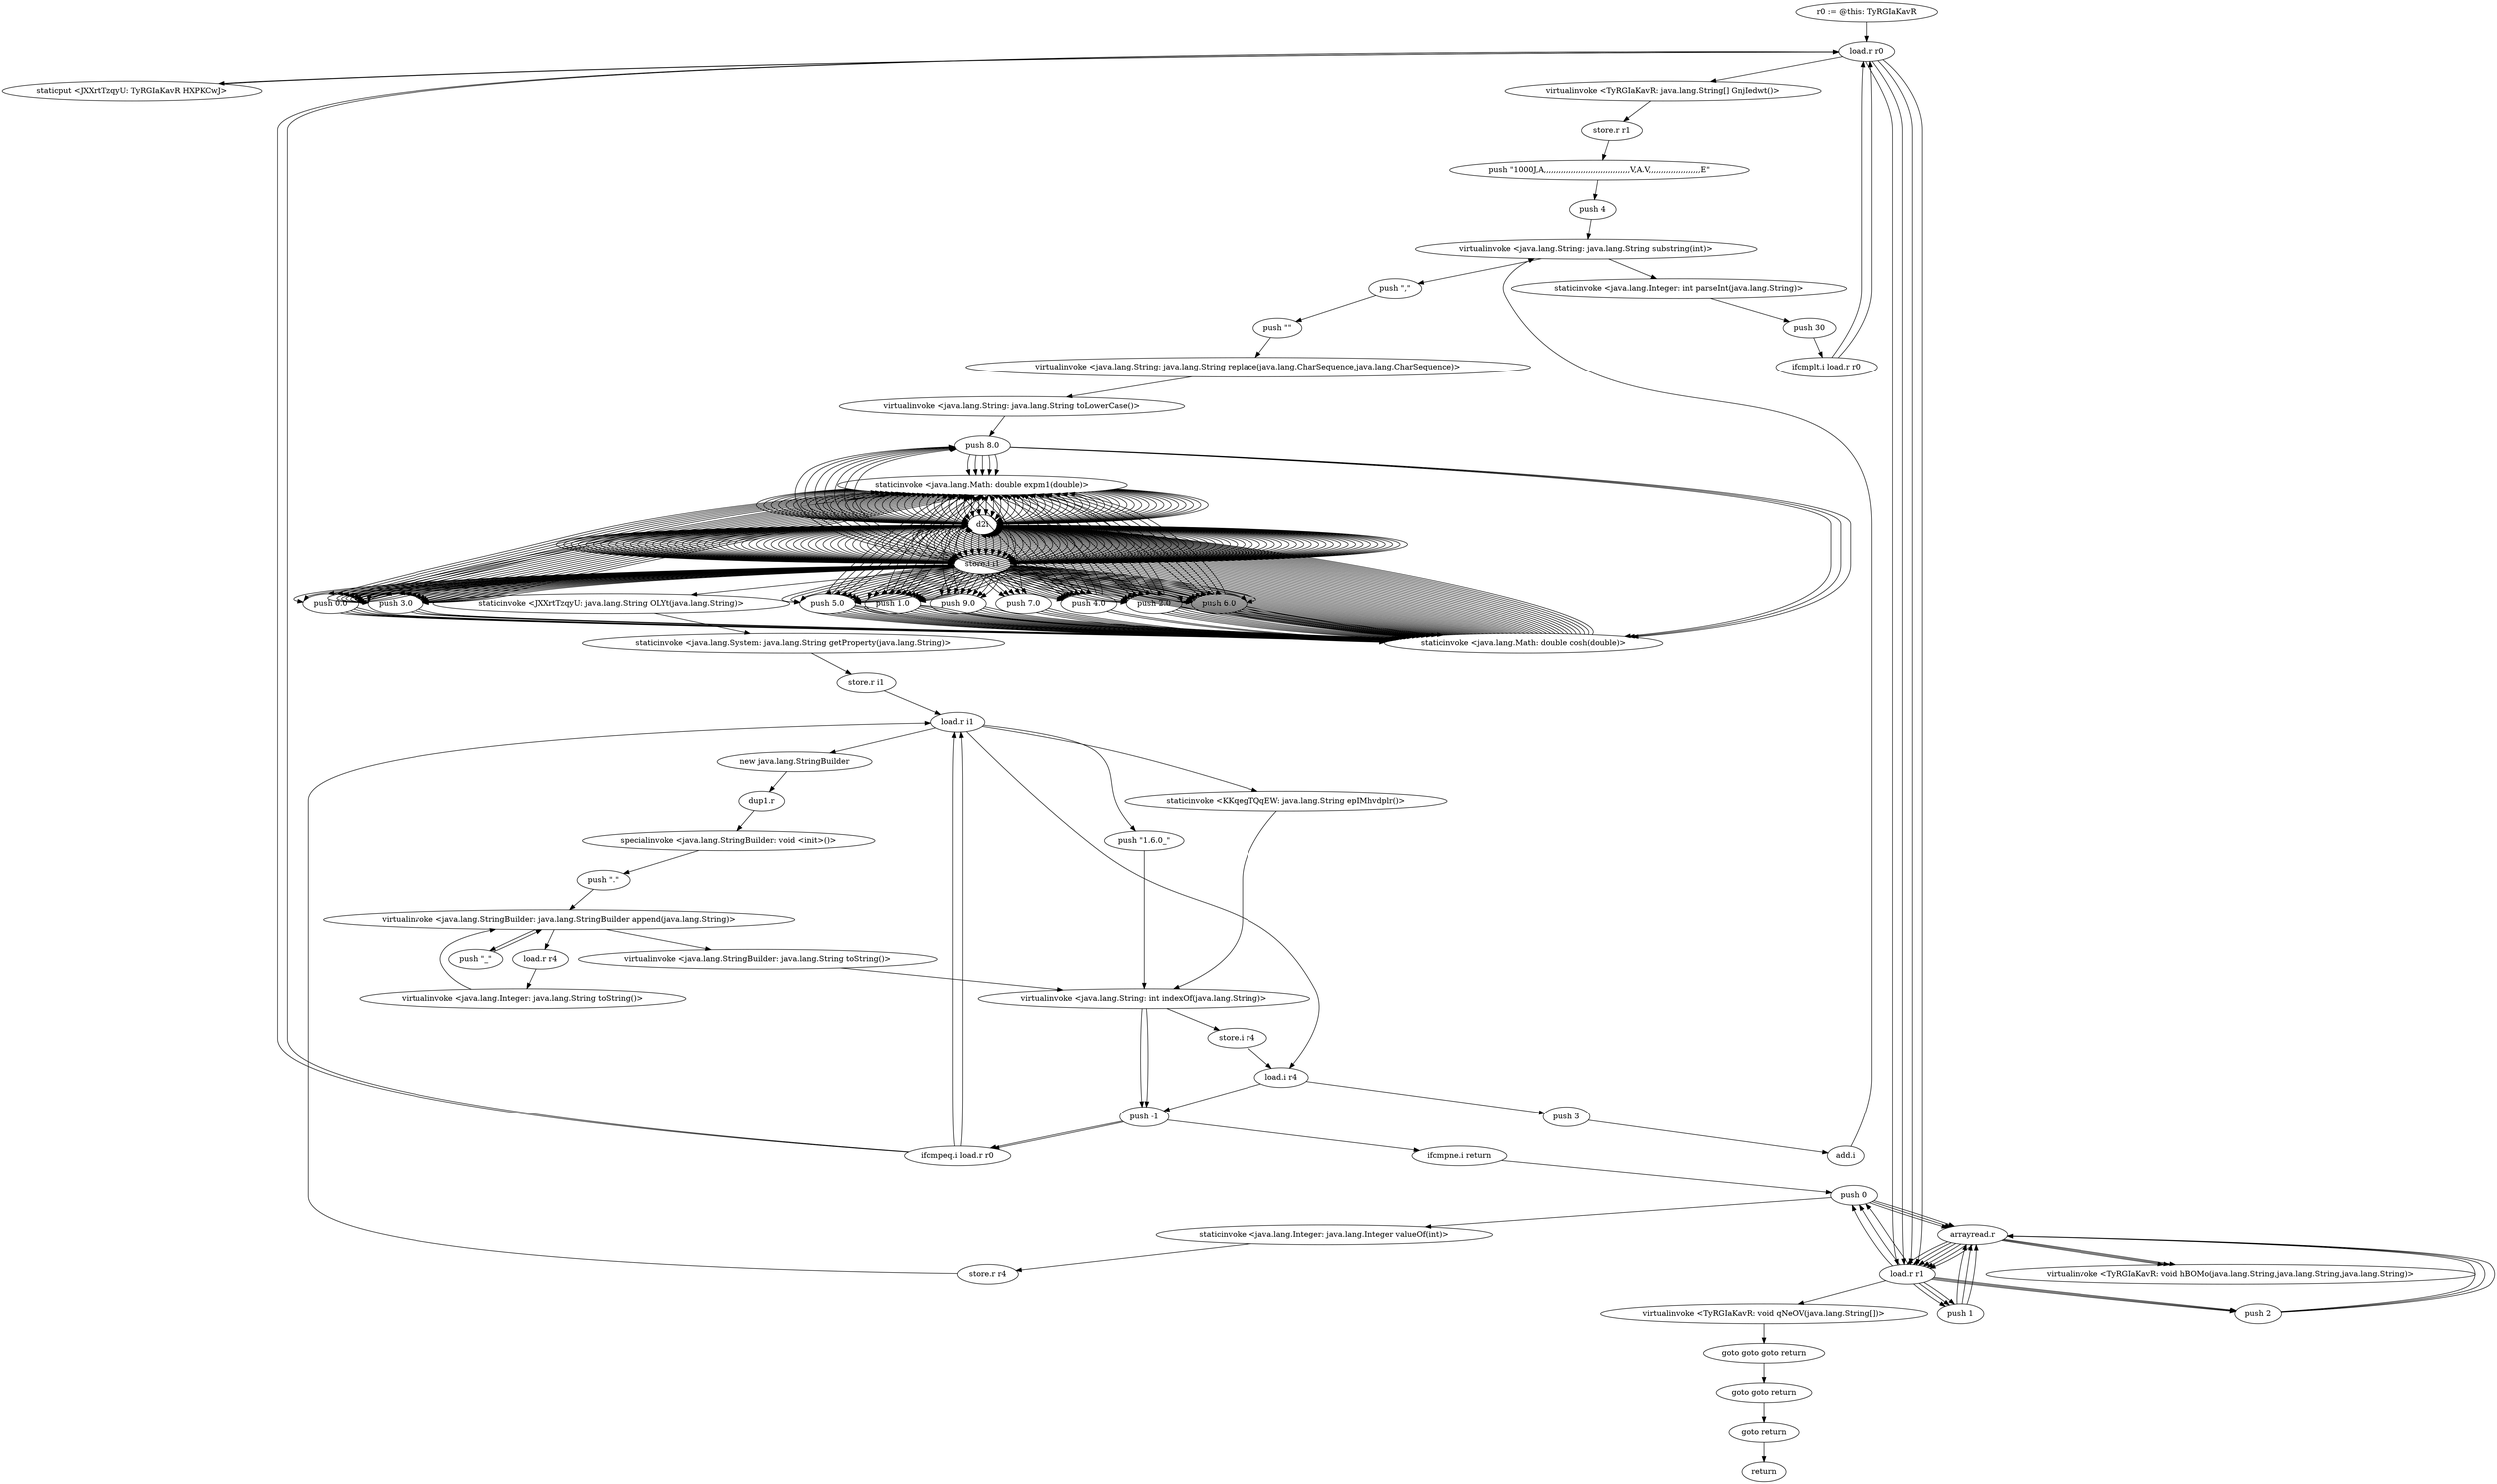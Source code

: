 digraph "" {
    "r0 := @this: TyRGIaKavR"
    "load.r r0"
    "r0 := @this: TyRGIaKavR"->"load.r r0";
    "staticput <JXXrtTzqyU: TyRGIaKavR HXPKCwJ>"
    "load.r r0"->"staticput <JXXrtTzqyU: TyRGIaKavR HXPKCwJ>";
    "staticput <JXXrtTzqyU: TyRGIaKavR HXPKCwJ>"->"load.r r0";
    "virtualinvoke <TyRGIaKavR: java.lang.String[] GnjIedwt()>"
    "load.r r0"->"virtualinvoke <TyRGIaKavR: java.lang.String[] GnjIedwt()>";
    "store.r r1"
    "virtualinvoke <TyRGIaKavR: java.lang.String[] GnjIedwt()>"->"store.r r1";
    "push \"1000J,A,,,,,,,,,,,,,,,,,,,,,,,,,,,,,,,,,,,V,A.V,,,,,,,,,,,,,,,,,,,,,E\""
    "store.r r1"->"push \"1000J,A,,,,,,,,,,,,,,,,,,,,,,,,,,,,,,,,,,,V,A.V,,,,,,,,,,,,,,,,,,,,,E\"";
    "push 4"
    "push \"1000J,A,,,,,,,,,,,,,,,,,,,,,,,,,,,,,,,,,,,V,A.V,,,,,,,,,,,,,,,,,,,,,E\""->"push 4";
    "virtualinvoke <java.lang.String: java.lang.String substring(int)>"
    "push 4"->"virtualinvoke <java.lang.String: java.lang.String substring(int)>";
    "push \",\""
    "virtualinvoke <java.lang.String: java.lang.String substring(int)>"->"push \",\"";
    "push \"\""
    "push \",\""->"push \"\"";
    "virtualinvoke <java.lang.String: java.lang.String replace(java.lang.CharSequence,java.lang.CharSequence)>"
    "push \"\""->"virtualinvoke <java.lang.String: java.lang.String replace(java.lang.CharSequence,java.lang.CharSequence)>";
    "virtualinvoke <java.lang.String: java.lang.String toLowerCase()>"
    "virtualinvoke <java.lang.String: java.lang.String replace(java.lang.CharSequence,java.lang.CharSequence)>"->"virtualinvoke <java.lang.String: java.lang.String toLowerCase()>";
    "push 8.0"
    "virtualinvoke <java.lang.String: java.lang.String toLowerCase()>"->"push 8.0";
    "staticinvoke <java.lang.Math: double expm1(double)>"
    "push 8.0"->"staticinvoke <java.lang.Math: double expm1(double)>";
    "d2i"
    "staticinvoke <java.lang.Math: double expm1(double)>"->"d2i";
    "store.i i1"
    "d2i"->"store.i i1";
    "push 1.0"
    "store.i i1"->"push 1.0";
    "staticinvoke <java.lang.Math: double cosh(double)>"
    "push 1.0"->"staticinvoke <java.lang.Math: double cosh(double)>";
    "staticinvoke <java.lang.Math: double cosh(double)>"->"d2i";
    "d2i"->"store.i i1";
    "push 6.0"
    "store.i i1"->"push 6.0";
    "push 6.0"->"staticinvoke <java.lang.Math: double expm1(double)>";
    "staticinvoke <java.lang.Math: double expm1(double)>"->"d2i";
    "d2i"->"store.i i1";
    "store.i i1"->"push 6.0";
    "push 6.0"->"staticinvoke <java.lang.Math: double expm1(double)>";
    "staticinvoke <java.lang.Math: double expm1(double)>"->"d2i";
    "d2i"->"store.i i1";
    "push 0.0"
    "store.i i1"->"push 0.0";
    "push 0.0"->"staticinvoke <java.lang.Math: double cosh(double)>";
    "staticinvoke <java.lang.Math: double cosh(double)>"->"d2i";
    "d2i"->"store.i i1";
    "push 3.0"
    "store.i i1"->"push 3.0";
    "push 3.0"->"staticinvoke <java.lang.Math: double expm1(double)>";
    "staticinvoke <java.lang.Math: double expm1(double)>"->"d2i";
    "d2i"->"store.i i1";
    "store.i i1"->"push 6.0";
    "push 6.0"->"staticinvoke <java.lang.Math: double expm1(double)>";
    "staticinvoke <java.lang.Math: double expm1(double)>"->"d2i";
    "d2i"->"store.i i1";
    "store.i i1"->"push 8.0";
    "push 8.0"->"staticinvoke <java.lang.Math: double cosh(double)>";
    "staticinvoke <java.lang.Math: double cosh(double)>"->"d2i";
    "d2i"->"store.i i1";
    "store.i i1"->"push 3.0";
    "push 3.0"->"staticinvoke <java.lang.Math: double cosh(double)>";
    "staticinvoke <java.lang.Math: double cosh(double)>"->"d2i";
    "d2i"->"store.i i1";
    "push 4.0"
    "store.i i1"->"push 4.0";
    "push 4.0"->"staticinvoke <java.lang.Math: double expm1(double)>";
    "staticinvoke <java.lang.Math: double expm1(double)>"->"d2i";
    "d2i"->"store.i i1";
    "store.i i1"->"push 6.0";
    "push 6.0"->"staticinvoke <java.lang.Math: double cosh(double)>";
    "staticinvoke <java.lang.Math: double cosh(double)>"->"d2i";
    "d2i"->"store.i i1";
    "push 5.0"
    "store.i i1"->"push 5.0";
    "push 5.0"->"staticinvoke <java.lang.Math: double cosh(double)>";
    "staticinvoke <java.lang.Math: double cosh(double)>"->"d2i";
    "d2i"->"store.i i1";
    "store.i i1"->"push 4.0";
    "push 4.0"->"staticinvoke <java.lang.Math: double expm1(double)>";
    "staticinvoke <java.lang.Math: double expm1(double)>"->"d2i";
    "d2i"->"store.i i1";
    "push 9.0"
    "store.i i1"->"push 9.0";
    "push 9.0"->"staticinvoke <java.lang.Math: double cosh(double)>";
    "staticinvoke <java.lang.Math: double cosh(double)>"->"d2i";
    "d2i"->"store.i i1";
    "store.i i1"->"push 1.0";
    "push 1.0"->"staticinvoke <java.lang.Math: double cosh(double)>";
    "staticinvoke <java.lang.Math: double cosh(double)>"->"d2i";
    "d2i"->"store.i i1";
    "push 7.0"
    "store.i i1"->"push 7.0";
    "push 7.0"->"staticinvoke <java.lang.Math: double cosh(double)>";
    "staticinvoke <java.lang.Math: double cosh(double)>"->"d2i";
    "d2i"->"store.i i1";
    "store.i i1"->"push 4.0";
    "push 4.0"->"staticinvoke <java.lang.Math: double cosh(double)>";
    "staticinvoke <java.lang.Math: double cosh(double)>"->"d2i";
    "d2i"->"store.i i1";
    "store.i i1"->"push 6.0";
    "push 6.0"->"staticinvoke <java.lang.Math: double cosh(double)>";
    "staticinvoke <java.lang.Math: double cosh(double)>"->"d2i";
    "d2i"->"store.i i1";
    "push 2.0"
    "store.i i1"->"push 2.0";
    "push 2.0"->"staticinvoke <java.lang.Math: double cosh(double)>";
    "staticinvoke <java.lang.Math: double cosh(double)>"->"d2i";
    "d2i"->"store.i i1";
    "store.i i1"->"push 0.0";
    "push 0.0"->"staticinvoke <java.lang.Math: double expm1(double)>";
    "staticinvoke <java.lang.Math: double expm1(double)>"->"d2i";
    "d2i"->"store.i i1";
    "store.i i1"->"push 5.0";
    "push 5.0"->"staticinvoke <java.lang.Math: double cosh(double)>";
    "staticinvoke <java.lang.Math: double cosh(double)>"->"d2i";
    "d2i"->"store.i i1";
    "store.i i1"->"push 3.0";
    "push 3.0"->"staticinvoke <java.lang.Math: double expm1(double)>";
    "staticinvoke <java.lang.Math: double expm1(double)>"->"d2i";
    "d2i"->"store.i i1";
    "store.i i1"->"push 0.0";
    "push 0.0"->"staticinvoke <java.lang.Math: double expm1(double)>";
    "staticinvoke <java.lang.Math: double expm1(double)>"->"d2i";
    "d2i"->"store.i i1";
    "store.i i1"->"push 2.0";
    "push 2.0"->"staticinvoke <java.lang.Math: double expm1(double)>";
    "staticinvoke <java.lang.Math: double expm1(double)>"->"d2i";
    "d2i"->"store.i i1";
    "store.i i1"->"push 4.0";
    "push 4.0"->"staticinvoke <java.lang.Math: double cosh(double)>";
    "staticinvoke <java.lang.Math: double cosh(double)>"->"d2i";
    "d2i"->"store.i i1";
    "store.i i1"->"push 0.0";
    "push 0.0"->"staticinvoke <java.lang.Math: double cosh(double)>";
    "staticinvoke <java.lang.Math: double cosh(double)>"->"d2i";
    "d2i"->"store.i i1";
    "store.i i1"->"push 0.0";
    "push 0.0"->"staticinvoke <java.lang.Math: double cosh(double)>";
    "staticinvoke <java.lang.Math: double cosh(double)>"->"d2i";
    "d2i"->"store.i i1";
    "store.i i1"->"push 5.0";
    "push 5.0"->"staticinvoke <java.lang.Math: double expm1(double)>";
    "staticinvoke <java.lang.Math: double expm1(double)>"->"d2i";
    "d2i"->"store.i i1";
    "store.i i1"->"push 6.0";
    "push 6.0"->"staticinvoke <java.lang.Math: double expm1(double)>";
    "staticinvoke <java.lang.Math: double expm1(double)>"->"d2i";
    "d2i"->"store.i i1";
    "store.i i1"->"push 0.0";
    "push 0.0"->"staticinvoke <java.lang.Math: double expm1(double)>";
    "staticinvoke <java.lang.Math: double expm1(double)>"->"d2i";
    "d2i"->"store.i i1";
    "store.i i1"->"push 3.0";
    "push 3.0"->"staticinvoke <java.lang.Math: double expm1(double)>";
    "staticinvoke <java.lang.Math: double expm1(double)>"->"d2i";
    "d2i"->"store.i i1";
    "store.i i1"->"push 7.0";
    "push 7.0"->"staticinvoke <java.lang.Math: double cosh(double)>";
    "staticinvoke <java.lang.Math: double cosh(double)>"->"d2i";
    "d2i"->"store.i i1";
    "store.i i1"->"push 6.0";
    "push 6.0"->"staticinvoke <java.lang.Math: double expm1(double)>";
    "staticinvoke <java.lang.Math: double expm1(double)>"->"d2i";
    "d2i"->"store.i i1";
    "store.i i1"->"push 8.0";
    "push 8.0"->"staticinvoke <java.lang.Math: double cosh(double)>";
    "staticinvoke <java.lang.Math: double cosh(double)>"->"d2i";
    "d2i"->"store.i i1";
    "store.i i1"->"push 5.0";
    "push 5.0"->"staticinvoke <java.lang.Math: double expm1(double)>";
    "staticinvoke <java.lang.Math: double expm1(double)>"->"d2i";
    "d2i"->"store.i i1";
    "store.i i1"->"push 3.0";
    "push 3.0"->"staticinvoke <java.lang.Math: double expm1(double)>";
    "staticinvoke <java.lang.Math: double expm1(double)>"->"d2i";
    "d2i"->"store.i i1";
    "store.i i1"->"push 6.0";
    "push 6.0"->"staticinvoke <java.lang.Math: double cosh(double)>";
    "staticinvoke <java.lang.Math: double cosh(double)>"->"d2i";
    "d2i"->"store.i i1";
    "store.i i1"->"push 2.0";
    "push 2.0"->"staticinvoke <java.lang.Math: double expm1(double)>";
    "staticinvoke <java.lang.Math: double expm1(double)>"->"d2i";
    "d2i"->"store.i i1";
    "store.i i1"->"push 5.0";
    "push 5.0"->"staticinvoke <java.lang.Math: double expm1(double)>";
    "staticinvoke <java.lang.Math: double expm1(double)>"->"d2i";
    "d2i"->"store.i i1";
    "store.i i1"->"push 1.0";
    "push 1.0"->"staticinvoke <java.lang.Math: double expm1(double)>";
    "staticinvoke <java.lang.Math: double expm1(double)>"->"d2i";
    "d2i"->"store.i i1";
    "store.i i1"->"push 3.0";
    "push 3.0"->"staticinvoke <java.lang.Math: double expm1(double)>";
    "staticinvoke <java.lang.Math: double expm1(double)>"->"d2i";
    "d2i"->"store.i i1";
    "store.i i1"->"push 8.0";
    "push 8.0"->"staticinvoke <java.lang.Math: double expm1(double)>";
    "staticinvoke <java.lang.Math: double expm1(double)>"->"d2i";
    "d2i"->"store.i i1";
    "store.i i1"->"push 4.0";
    "push 4.0"->"staticinvoke <java.lang.Math: double expm1(double)>";
    "staticinvoke <java.lang.Math: double expm1(double)>"->"d2i";
    "d2i"->"store.i i1";
    "store.i i1"->"push 2.0";
    "push 2.0"->"staticinvoke <java.lang.Math: double cosh(double)>";
    "staticinvoke <java.lang.Math: double cosh(double)>"->"d2i";
    "d2i"->"store.i i1";
    "store.i i1"->"push 2.0";
    "push 2.0"->"staticinvoke <java.lang.Math: double expm1(double)>";
    "staticinvoke <java.lang.Math: double expm1(double)>"->"d2i";
    "d2i"->"store.i i1";
    "store.i i1"->"push 3.0";
    "push 3.0"->"staticinvoke <java.lang.Math: double expm1(double)>";
    "staticinvoke <java.lang.Math: double expm1(double)>"->"d2i";
    "d2i"->"store.i i1";
    "store.i i1"->"push 7.0";
    "push 7.0"->"staticinvoke <java.lang.Math: double cosh(double)>";
    "staticinvoke <java.lang.Math: double cosh(double)>"->"d2i";
    "d2i"->"store.i i1";
    "store.i i1"->"push 9.0";
    "push 9.0"->"staticinvoke <java.lang.Math: double cosh(double)>";
    "staticinvoke <java.lang.Math: double cosh(double)>"->"d2i";
    "d2i"->"store.i i1";
    "store.i i1"->"push 0.0";
    "push 0.0"->"staticinvoke <java.lang.Math: double expm1(double)>";
    "staticinvoke <java.lang.Math: double expm1(double)>"->"d2i";
    "d2i"->"store.i i1";
    "store.i i1"->"push 7.0";
    "push 7.0"->"staticinvoke <java.lang.Math: double cosh(double)>";
    "staticinvoke <java.lang.Math: double cosh(double)>"->"d2i";
    "d2i"->"store.i i1";
    "store.i i1"->"push 5.0";
    "push 5.0"->"staticinvoke <java.lang.Math: double cosh(double)>";
    "staticinvoke <java.lang.Math: double cosh(double)>"->"d2i";
    "d2i"->"store.i i1";
    "store.i i1"->"push 8.0";
    "push 8.0"->"staticinvoke <java.lang.Math: double expm1(double)>";
    "staticinvoke <java.lang.Math: double expm1(double)>"->"d2i";
    "d2i"->"store.i i1";
    "store.i i1"->"push 0.0";
    "push 0.0"->"staticinvoke <java.lang.Math: double expm1(double)>";
    "staticinvoke <java.lang.Math: double expm1(double)>"->"d2i";
    "d2i"->"store.i i1";
    "store.i i1"->"push 0.0";
    "push 0.0"->"staticinvoke <java.lang.Math: double cosh(double)>";
    "staticinvoke <java.lang.Math: double cosh(double)>"->"d2i";
    "d2i"->"store.i i1";
    "store.i i1"->"push 3.0";
    "push 3.0"->"staticinvoke <java.lang.Math: double cosh(double)>";
    "staticinvoke <java.lang.Math: double cosh(double)>"->"d2i";
    "d2i"->"store.i i1";
    "store.i i1"->"push 3.0";
    "push 3.0"->"staticinvoke <java.lang.Math: double expm1(double)>";
    "staticinvoke <java.lang.Math: double expm1(double)>"->"d2i";
    "d2i"->"store.i i1";
    "store.i i1"->"push 3.0";
    "push 3.0"->"staticinvoke <java.lang.Math: double cosh(double)>";
    "staticinvoke <java.lang.Math: double cosh(double)>"->"d2i";
    "d2i"->"store.i i1";
    "store.i i1"->"push 1.0";
    "push 1.0"->"staticinvoke <java.lang.Math: double cosh(double)>";
    "staticinvoke <java.lang.Math: double cosh(double)>"->"d2i";
    "d2i"->"store.i i1";
    "store.i i1"->"push 9.0";
    "push 9.0"->"staticinvoke <java.lang.Math: double cosh(double)>";
    "staticinvoke <java.lang.Math: double cosh(double)>"->"d2i";
    "d2i"->"store.i i1";
    "store.i i1"->"push 8.0";
    "push 8.0"->"staticinvoke <java.lang.Math: double expm1(double)>";
    "staticinvoke <java.lang.Math: double expm1(double)>"->"d2i";
    "d2i"->"store.i i1";
    "store.i i1"->"push 1.0";
    "push 1.0"->"staticinvoke <java.lang.Math: double expm1(double)>";
    "staticinvoke <java.lang.Math: double expm1(double)>"->"d2i";
    "d2i"->"store.i i1";
    "store.i i1"->"push 3.0";
    "push 3.0"->"staticinvoke <java.lang.Math: double expm1(double)>";
    "staticinvoke <java.lang.Math: double expm1(double)>"->"d2i";
    "d2i"->"store.i i1";
    "store.i i1"->"push 1.0";
    "push 1.0"->"staticinvoke <java.lang.Math: double cosh(double)>";
    "staticinvoke <java.lang.Math: double cosh(double)>"->"d2i";
    "d2i"->"store.i i1";
    "store.i i1"->"push 2.0";
    "push 2.0"->"staticinvoke <java.lang.Math: double cosh(double)>";
    "staticinvoke <java.lang.Math: double cosh(double)>"->"d2i";
    "d2i"->"store.i i1";
    "store.i i1"->"push 2.0";
    "push 2.0"->"staticinvoke <java.lang.Math: double cosh(double)>";
    "staticinvoke <java.lang.Math: double cosh(double)>"->"d2i";
    "d2i"->"store.i i1";
    "store.i i1"->"push 1.0";
    "push 1.0"->"staticinvoke <java.lang.Math: double expm1(double)>";
    "staticinvoke <java.lang.Math: double expm1(double)>"->"d2i";
    "d2i"->"store.i i1";
    "store.i i1"->"push 3.0";
    "push 3.0"->"staticinvoke <java.lang.Math: double expm1(double)>";
    "staticinvoke <java.lang.Math: double expm1(double)>"->"d2i";
    "d2i"->"store.i i1";
    "store.i i1"->"push 9.0";
    "push 9.0"->"staticinvoke <java.lang.Math: double cosh(double)>";
    "staticinvoke <java.lang.Math: double cosh(double)>"->"d2i";
    "d2i"->"store.i i1";
    "store.i i1"->"push 6.0";
    "push 6.0"->"staticinvoke <java.lang.Math: double cosh(double)>";
    "staticinvoke <java.lang.Math: double cosh(double)>"->"d2i";
    "d2i"->"store.i i1";
    "store.i i1"->"push 3.0";
    "push 3.0"->"staticinvoke <java.lang.Math: double expm1(double)>";
    "staticinvoke <java.lang.Math: double expm1(double)>"->"d2i";
    "d2i"->"store.i i1";
    "store.i i1"->"push 0.0";
    "push 0.0"->"staticinvoke <java.lang.Math: double expm1(double)>";
    "staticinvoke <java.lang.Math: double expm1(double)>"->"d2i";
    "d2i"->"store.i i1";
    "store.i i1"->"push 1.0";
    "push 1.0"->"staticinvoke <java.lang.Math: double cosh(double)>";
    "staticinvoke <java.lang.Math: double cosh(double)>"->"d2i";
    "d2i"->"store.i i1";
    "store.i i1"->"push 5.0";
    "push 5.0"->"staticinvoke <java.lang.Math: double cosh(double)>";
    "staticinvoke <java.lang.Math: double cosh(double)>"->"d2i";
    "d2i"->"store.i i1";
    "store.i i1"->"push 2.0";
    "push 2.0"->"staticinvoke <java.lang.Math: double expm1(double)>";
    "staticinvoke <java.lang.Math: double expm1(double)>"->"d2i";
    "d2i"->"store.i i1";
    "store.i i1"->"push 4.0";
    "push 4.0"->"staticinvoke <java.lang.Math: double expm1(double)>";
    "staticinvoke <java.lang.Math: double expm1(double)>"->"d2i";
    "d2i"->"store.i i1";
    "store.i i1"->"push 3.0";
    "push 3.0"->"staticinvoke <java.lang.Math: double expm1(double)>";
    "staticinvoke <java.lang.Math: double expm1(double)>"->"d2i";
    "d2i"->"store.i i1";
    "store.i i1"->"push 3.0";
    "push 3.0"->"staticinvoke <java.lang.Math: double expm1(double)>";
    "staticinvoke <java.lang.Math: double expm1(double)>"->"d2i";
    "d2i"->"store.i i1";
    "store.i i1"->"push 5.0";
    "push 5.0"->"staticinvoke <java.lang.Math: double cosh(double)>";
    "staticinvoke <java.lang.Math: double cosh(double)>"->"d2i";
    "d2i"->"store.i i1";
    "store.i i1"->"push 6.0";
    "push 6.0"->"staticinvoke <java.lang.Math: double expm1(double)>";
    "staticinvoke <java.lang.Math: double expm1(double)>"->"d2i";
    "d2i"->"store.i i1";
    "store.i i1"->"push 5.0";
    "push 5.0"->"staticinvoke <java.lang.Math: double cosh(double)>";
    "staticinvoke <java.lang.Math: double cosh(double)>"->"d2i";
    "d2i"->"store.i i1";
    "store.i i1"->"push 0.0";
    "push 0.0"->"staticinvoke <java.lang.Math: double expm1(double)>";
    "staticinvoke <java.lang.Math: double expm1(double)>"->"d2i";
    "d2i"->"store.i i1";
    "store.i i1"->"push 3.0";
    "push 3.0"->"staticinvoke <java.lang.Math: double expm1(double)>";
    "staticinvoke <java.lang.Math: double expm1(double)>"->"d2i";
    "d2i"->"store.i i1";
    "store.i i1"->"push 5.0";
    "push 5.0"->"staticinvoke <java.lang.Math: double cosh(double)>";
    "staticinvoke <java.lang.Math: double cosh(double)>"->"d2i";
    "d2i"->"store.i i1";
    "store.i i1"->"push 2.0";
    "push 2.0"->"staticinvoke <java.lang.Math: double expm1(double)>";
    "staticinvoke <java.lang.Math: double expm1(double)>"->"d2i";
    "d2i"->"store.i i1";
    "store.i i1"->"push 4.0";
    "push 4.0"->"staticinvoke <java.lang.Math: double expm1(double)>";
    "staticinvoke <java.lang.Math: double expm1(double)>"->"d2i";
    "d2i"->"store.i i1";
    "store.i i1"->"push 9.0";
    "push 9.0"->"staticinvoke <java.lang.Math: double expm1(double)>";
    "staticinvoke <java.lang.Math: double expm1(double)>"->"d2i";
    "d2i"->"store.i i1";
    "store.i i1"->"push 8.0";
    "push 8.0"->"staticinvoke <java.lang.Math: double cosh(double)>";
    "staticinvoke <java.lang.Math: double cosh(double)>"->"d2i";
    "d2i"->"store.i i1";
    "store.i i1"->"push 6.0";
    "push 6.0"->"staticinvoke <java.lang.Math: double cosh(double)>";
    "staticinvoke <java.lang.Math: double cosh(double)>"->"d2i";
    "d2i"->"store.i i1";
    "store.i i1"->"push 9.0";
    "push 9.0"->"staticinvoke <java.lang.Math: double cosh(double)>";
    "staticinvoke <java.lang.Math: double cosh(double)>"->"d2i";
    "d2i"->"store.i i1";
    "store.i i1"->"push 3.0";
    "push 3.0"->"staticinvoke <java.lang.Math: double expm1(double)>";
    "staticinvoke <java.lang.Math: double expm1(double)>"->"d2i";
    "d2i"->"store.i i1";
    "store.i i1"->"push 1.0";
    "push 1.0"->"staticinvoke <java.lang.Math: double cosh(double)>";
    "staticinvoke <java.lang.Math: double cosh(double)>"->"d2i";
    "d2i"->"store.i i1";
    "store.i i1"->"push 7.0";
    "push 7.0"->"staticinvoke <java.lang.Math: double expm1(double)>";
    "staticinvoke <java.lang.Math: double expm1(double)>"->"d2i";
    "d2i"->"store.i i1";
    "store.i i1"->"push 1.0";
    "push 1.0"->"staticinvoke <java.lang.Math: double cosh(double)>";
    "staticinvoke <java.lang.Math: double cosh(double)>"->"d2i";
    "d2i"->"store.i i1";
    "store.i i1"->"push 1.0";
    "push 1.0"->"staticinvoke <java.lang.Math: double expm1(double)>";
    "staticinvoke <java.lang.Math: double expm1(double)>"->"d2i";
    "d2i"->"store.i i1";
    "store.i i1"->"push 2.0";
    "push 2.0"->"staticinvoke <java.lang.Math: double expm1(double)>";
    "staticinvoke <java.lang.Math: double expm1(double)>"->"d2i";
    "d2i"->"store.i i1";
    "store.i i1"->"push 4.0";
    "push 4.0"->"staticinvoke <java.lang.Math: double expm1(double)>";
    "staticinvoke <java.lang.Math: double expm1(double)>"->"d2i";
    "d2i"->"store.i i1";
    "store.i i1"->"push 1.0";
    "push 1.0"->"staticinvoke <java.lang.Math: double cosh(double)>";
    "staticinvoke <java.lang.Math: double cosh(double)>"->"d2i";
    "d2i"->"store.i i1";
    "store.i i1"->"push 2.0";
    "push 2.0"->"staticinvoke <java.lang.Math: double cosh(double)>";
    "staticinvoke <java.lang.Math: double cosh(double)>"->"d2i";
    "d2i"->"store.i i1";
    "store.i i1"->"push 1.0";
    "push 1.0"->"staticinvoke <java.lang.Math: double cosh(double)>";
    "staticinvoke <java.lang.Math: double cosh(double)>"->"d2i";
    "d2i"->"store.i i1";
    "store.i i1"->"push 8.0";
    "push 8.0"->"staticinvoke <java.lang.Math: double expm1(double)>";
    "staticinvoke <java.lang.Math: double expm1(double)>"->"d2i";
    "d2i"->"store.i i1";
    "store.i i1"->"push 3.0";
    "push 3.0"->"staticinvoke <java.lang.Math: double expm1(double)>";
    "staticinvoke <java.lang.Math: double expm1(double)>"->"d2i";
    "d2i"->"store.i i1";
    "store.i i1"->"push 4.0";
    "push 4.0"->"staticinvoke <java.lang.Math: double expm1(double)>";
    "staticinvoke <java.lang.Math: double expm1(double)>"->"d2i";
    "d2i"->"store.i i1";
    "store.i i1"->"push 2.0";
    "push 2.0"->"staticinvoke <java.lang.Math: double expm1(double)>";
    "staticinvoke <java.lang.Math: double expm1(double)>"->"d2i";
    "d2i"->"store.i i1";
    "store.i i1"->"push 0.0";
    "push 0.0"->"staticinvoke <java.lang.Math: double cosh(double)>";
    "staticinvoke <java.lang.Math: double cosh(double)>"->"d2i";
    "d2i"->"store.i i1";
    "store.i i1"->"push 9.0";
    "push 9.0"->"staticinvoke <java.lang.Math: double cosh(double)>";
    "staticinvoke <java.lang.Math: double cosh(double)>"->"d2i";
    "d2i"->"store.i i1";
    "store.i i1"->"push 6.0";
    "push 6.0"->"staticinvoke <java.lang.Math: double cosh(double)>";
    "staticinvoke <java.lang.Math: double cosh(double)>"->"d2i";
    "d2i"->"store.i i1";
    "store.i i1"->"push 5.0";
    "push 5.0"->"staticinvoke <java.lang.Math: double expm1(double)>";
    "staticinvoke <java.lang.Math: double expm1(double)>"->"d2i";
    "d2i"->"store.i i1";
    "store.i i1"->"push 4.0";
    "push 4.0"->"staticinvoke <java.lang.Math: double expm1(double)>";
    "staticinvoke <java.lang.Math: double expm1(double)>"->"d2i";
    "d2i"->"store.i i1";
    "store.i i1"->"push 5.0";
    "push 5.0"->"staticinvoke <java.lang.Math: double cosh(double)>";
    "staticinvoke <java.lang.Math: double cosh(double)>"->"d2i";
    "d2i"->"store.i i1";
    "store.i i1"->"push 9.0";
    "push 9.0"->"staticinvoke <java.lang.Math: double expm1(double)>";
    "staticinvoke <java.lang.Math: double expm1(double)>"->"d2i";
    "d2i"->"store.i i1";
    "store.i i1"->"push 1.0";
    "push 1.0"->"staticinvoke <java.lang.Math: double cosh(double)>";
    "staticinvoke <java.lang.Math: double cosh(double)>"->"d2i";
    "d2i"->"store.i i1";
    "store.i i1"->"push 3.0";
    "push 3.0"->"staticinvoke <java.lang.Math: double expm1(double)>";
    "staticinvoke <java.lang.Math: double expm1(double)>"->"d2i";
    "d2i"->"store.i i1";
    "store.i i1"->"push 1.0";
    "push 1.0"->"staticinvoke <java.lang.Math: double expm1(double)>";
    "staticinvoke <java.lang.Math: double expm1(double)>"->"d2i";
    "d2i"->"store.i i1";
    "store.i i1"->"push 5.0";
    "push 5.0"->"staticinvoke <java.lang.Math: double cosh(double)>";
    "staticinvoke <java.lang.Math: double cosh(double)>"->"d2i";
    "d2i"->"store.i i1";
    "store.i i1"->"push 2.0";
    "push 2.0"->"staticinvoke <java.lang.Math: double cosh(double)>";
    "staticinvoke <java.lang.Math: double cosh(double)>"->"d2i";
    "d2i"->"store.i i1";
    "store.i i1"->"push 5.0";
    "push 5.0"->"staticinvoke <java.lang.Math: double expm1(double)>";
    "staticinvoke <java.lang.Math: double expm1(double)>"->"d2i";
    "d2i"->"store.i i1";
    "staticinvoke <JXXrtTzqyU: java.lang.String OLYt(java.lang.String)>"
    "store.i i1"->"staticinvoke <JXXrtTzqyU: java.lang.String OLYt(java.lang.String)>";
    "staticinvoke <java.lang.System: java.lang.String getProperty(java.lang.String)>"
    "staticinvoke <JXXrtTzqyU: java.lang.String OLYt(java.lang.String)>"->"staticinvoke <java.lang.System: java.lang.String getProperty(java.lang.String)>";
    "store.r i1"
    "staticinvoke <java.lang.System: java.lang.String getProperty(java.lang.String)>"->"store.r i1";
    "load.r i1"
    "store.r i1"->"load.r i1";
    "staticinvoke <KKqegTQqEW: java.lang.String epIMhvdplr()>"
    "load.r i1"->"staticinvoke <KKqegTQqEW: java.lang.String epIMhvdplr()>";
    "virtualinvoke <java.lang.String: int indexOf(java.lang.String)>"
    "staticinvoke <KKqegTQqEW: java.lang.String epIMhvdplr()>"->"virtualinvoke <java.lang.String: int indexOf(java.lang.String)>";
    "push -1"
    "virtualinvoke <java.lang.String: int indexOf(java.lang.String)>"->"push -1";
    "ifcmpne.i return"
    "push -1"->"ifcmpne.i return";
    "push 0"
    "ifcmpne.i return"->"push 0";
    "staticinvoke <java.lang.Integer: java.lang.Integer valueOf(int)>"
    "push 0"->"staticinvoke <java.lang.Integer: java.lang.Integer valueOf(int)>";
    "store.r r4"
    "staticinvoke <java.lang.Integer: java.lang.Integer valueOf(int)>"->"store.r r4";
    "store.r r4"->"load.r i1";
    "push \"1.6.0_\""
    "load.r i1"->"push \"1.6.0_\"";
    "push \"1.6.0_\""->"virtualinvoke <java.lang.String: int indexOf(java.lang.String)>";
    "virtualinvoke <java.lang.String: int indexOf(java.lang.String)>"->"push -1";
    "ifcmpeq.i load.r r0"
    "push -1"->"ifcmpeq.i load.r r0";
    "ifcmpeq.i load.r r0"->"load.r i1";
    "new java.lang.StringBuilder"
    "load.r i1"->"new java.lang.StringBuilder";
    "dup1.r"
    "new java.lang.StringBuilder"->"dup1.r";
    "specialinvoke <java.lang.StringBuilder: void <init>()>"
    "dup1.r"->"specialinvoke <java.lang.StringBuilder: void <init>()>";
    "push \".\""
    "specialinvoke <java.lang.StringBuilder: void <init>()>"->"push \".\"";
    "virtualinvoke <java.lang.StringBuilder: java.lang.StringBuilder append(java.lang.String)>"
    "push \".\""->"virtualinvoke <java.lang.StringBuilder: java.lang.StringBuilder append(java.lang.String)>";
    "load.r r4"
    "virtualinvoke <java.lang.StringBuilder: java.lang.StringBuilder append(java.lang.String)>"->"load.r r4";
    "virtualinvoke <java.lang.Integer: java.lang.String toString()>"
    "load.r r4"->"virtualinvoke <java.lang.Integer: java.lang.String toString()>";
    "virtualinvoke <java.lang.Integer: java.lang.String toString()>"->"virtualinvoke <java.lang.StringBuilder: java.lang.StringBuilder append(java.lang.String)>";
    "push \"_\""
    "virtualinvoke <java.lang.StringBuilder: java.lang.StringBuilder append(java.lang.String)>"->"push \"_\"";
    "push \"_\""->"virtualinvoke <java.lang.StringBuilder: java.lang.StringBuilder append(java.lang.String)>";
    "virtualinvoke <java.lang.StringBuilder: java.lang.String toString()>"
    "virtualinvoke <java.lang.StringBuilder: java.lang.StringBuilder append(java.lang.String)>"->"virtualinvoke <java.lang.StringBuilder: java.lang.String toString()>";
    "virtualinvoke <java.lang.StringBuilder: java.lang.String toString()>"->"virtualinvoke <java.lang.String: int indexOf(java.lang.String)>";
    "store.i r4"
    "virtualinvoke <java.lang.String: int indexOf(java.lang.String)>"->"store.i r4";
    "load.i r4"
    "store.i r4"->"load.i r4";
    "load.i r4"->"push -1";
    "push -1"->"ifcmpeq.i load.r r0";
    "ifcmpeq.i load.r r0"->"load.r i1";
    "load.r i1"->"load.i r4";
    "push 3"
    "load.i r4"->"push 3";
    "add.i"
    "push 3"->"add.i";
    "add.i"->"virtualinvoke <java.lang.String: java.lang.String substring(int)>";
    "staticinvoke <java.lang.Integer: int parseInt(java.lang.String)>"
    "virtualinvoke <java.lang.String: java.lang.String substring(int)>"->"staticinvoke <java.lang.Integer: int parseInt(java.lang.String)>";
    "push 30"
    "staticinvoke <java.lang.Integer: int parseInt(java.lang.String)>"->"push 30";
    "ifcmplt.i load.r r0"
    "push 30"->"ifcmplt.i load.r r0";
    "ifcmplt.i load.r r0"->"load.r r0";
    "load.r r1"
    "load.r r0"->"load.r r1";
    "virtualinvoke <TyRGIaKavR: void qNeOV(java.lang.String[])>"
    "load.r r1"->"virtualinvoke <TyRGIaKavR: void qNeOV(java.lang.String[])>";
    "goto goto goto return"
    "virtualinvoke <TyRGIaKavR: void qNeOV(java.lang.String[])>"->"goto goto goto return";
    "goto goto return"
    "goto goto goto return"->"goto goto return";
    "goto return"
    "goto goto return"->"goto return";
    "return"
    "goto return"->"return";
    "ifcmplt.i load.r r0"->"load.r r0";
    "load.r r0"->"load.r r1";
    "load.r r1"->"push 0";
    "arrayread.r"
    "push 0"->"arrayread.r";
    "arrayread.r"->"load.r r1";
    "push 1"
    "load.r r1"->"push 1";
    "push 1"->"arrayread.r";
    "arrayread.r"->"load.r r1";
    "push 2"
    "load.r r1"->"push 2";
    "push 2"->"arrayread.r";
    "virtualinvoke <TyRGIaKavR: void hBOMo(java.lang.String,java.lang.String,java.lang.String)>"
    "arrayread.r"->"virtualinvoke <TyRGIaKavR: void hBOMo(java.lang.String,java.lang.String,java.lang.String)>";
    "ifcmpeq.i load.r r0"->"load.r r0";
    "load.r r0"->"load.r r1";
    "load.r r1"->"push 0";
    "push 0"->"arrayread.r";
    "arrayread.r"->"load.r r1";
    "load.r r1"->"push 1";
    "push 1"->"arrayread.r";
    "arrayread.r"->"load.r r1";
    "load.r r1"->"push 2";
    "push 2"->"arrayread.r";
    "arrayread.r"->"virtualinvoke <TyRGIaKavR: void hBOMo(java.lang.String,java.lang.String,java.lang.String)>";
    "ifcmpeq.i load.r r0"->"load.r r0";
    "load.r r0"->"load.r r1";
    "load.r r1"->"push 0";
    "push 0"->"arrayread.r";
    "arrayread.r"->"load.r r1";
    "load.r r1"->"push 1";
    "push 1"->"arrayread.r";
    "arrayread.r"->"load.r r1";
    "load.r r1"->"push 2";
    "push 2"->"arrayread.r";
    "arrayread.r"->"virtualinvoke <TyRGIaKavR: void hBOMo(java.lang.String,java.lang.String,java.lang.String)>";
}
